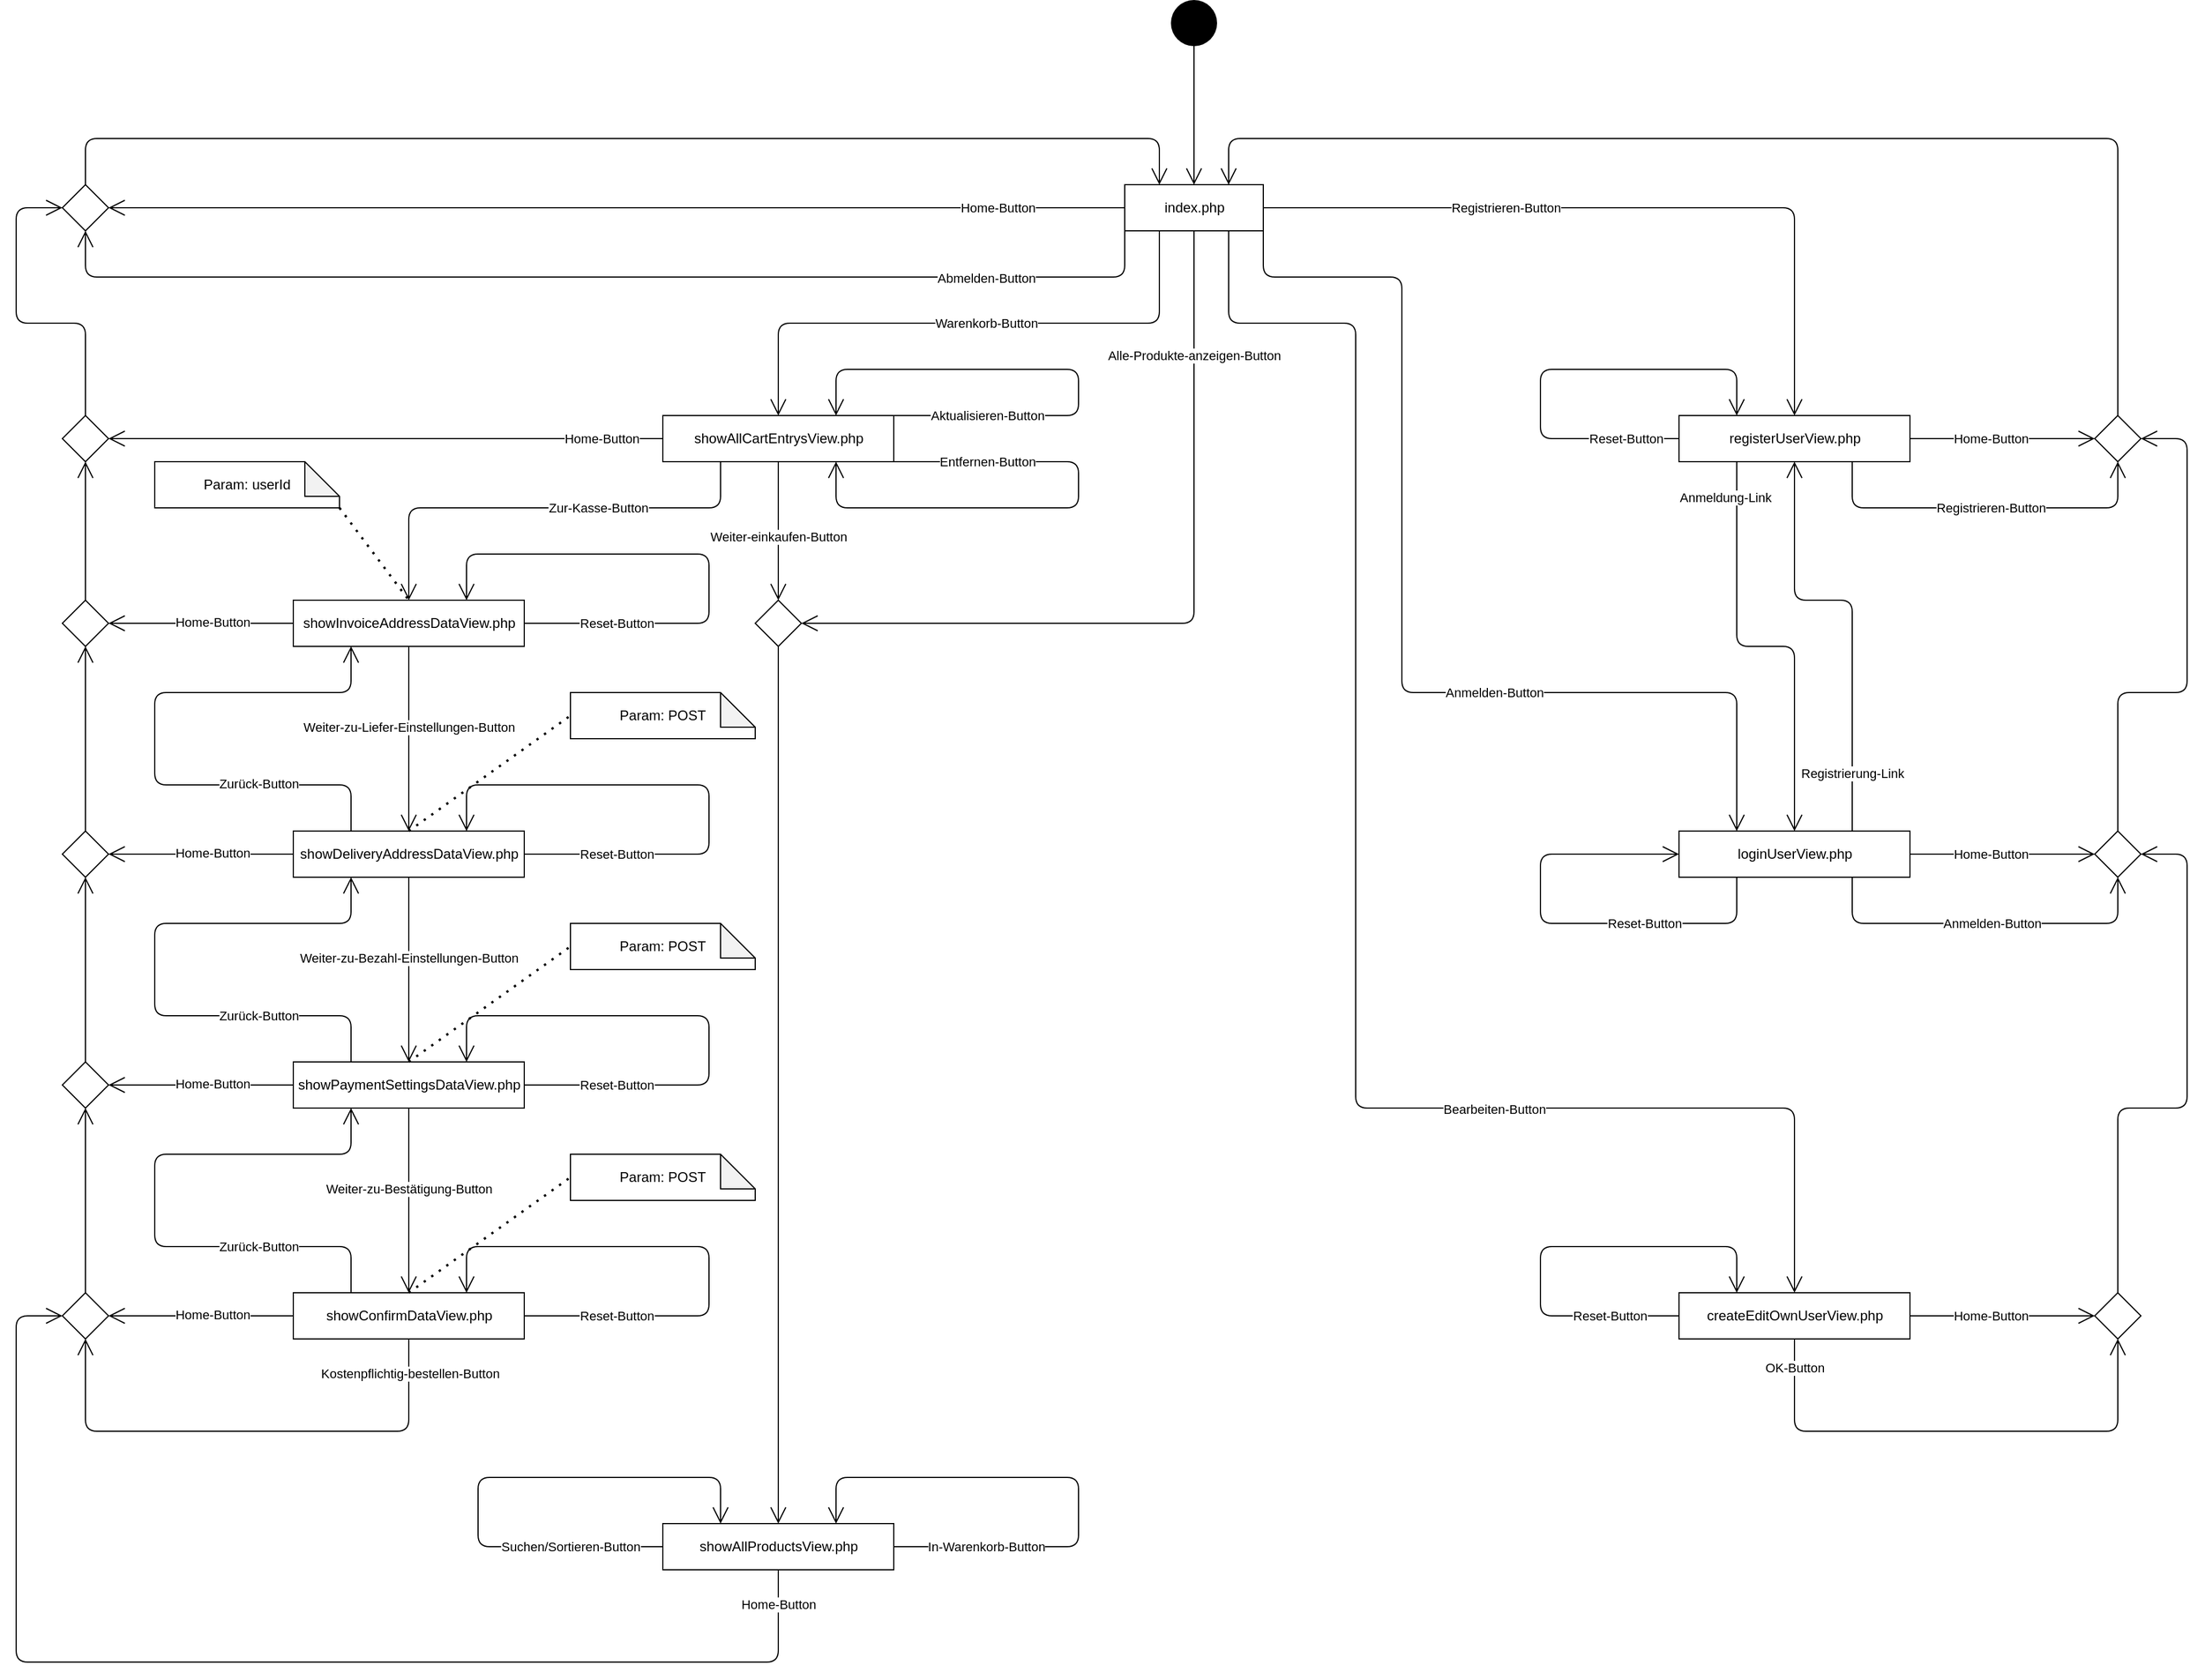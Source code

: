 <mxfile version="13.9.9" type="device"><diagram id="o_j4zl1WkCI1hV5hghm4" name="Seite-1"><mxGraphModel dx="3327" dy="2136" grid="1" gridSize="10" guides="1" tooltips="1" connect="1" arrows="1" fold="1" page="1" pageScale="1" pageWidth="827" pageHeight="1169" math="0" shadow="0"><root><mxCell id="0"/><mxCell id="1" parent="0"/><mxCell id="mMXCZchzOs4OX47dwUdQ-1" value="" style="ellipse;fillColor=#000000;strokeColor=none;" parent="1" vertex="1"><mxGeometry x="80" y="-40" width="40" height="40" as="geometry"/></mxCell><mxCell id="mMXCZchzOs4OX47dwUdQ-8" value="index.php" style="html=1;" parent="1" vertex="1"><mxGeometry x="40" y="120" width="120" height="40" as="geometry"/></mxCell><mxCell id="mMXCZchzOs4OX47dwUdQ-9" value="" style="rhombus;" parent="1" vertex="1"><mxGeometry x="-280" y="480" width="40" height="40" as="geometry"/></mxCell><mxCell id="mMXCZchzOs4OX47dwUdQ-10" value="" style="endArrow=open;endFill=1;endSize=12;html=1;entryX=1;entryY=0.5;entryDx=0;entryDy=0;exitX=0.5;exitY=1;exitDx=0;exitDy=0;" parent="1" source="mMXCZchzOs4OX47dwUdQ-8" target="mMXCZchzOs4OX47dwUdQ-9" edge="1"><mxGeometry width="160" relative="1" as="geometry"><mxPoint x="80.0" y="160" as="sourcePoint"/><mxPoint x="-60" y="500" as="targetPoint"/><Array as="points"><mxPoint x="100" y="500"/></Array></mxGeometry></mxCell><mxCell id="mMXCZchzOs4OX47dwUdQ-11" value="Alle-Produkte-anzeigen-Button" style="edgeLabel;html=1;align=center;verticalAlign=middle;resizable=0;points=[];" parent="mMXCZchzOs4OX47dwUdQ-10" vertex="1" connectable="0"><mxGeometry x="-0.232" relative="1" as="geometry"><mxPoint y="-153" as="offset"/></mxGeometry></mxCell><mxCell id="mMXCZchzOs4OX47dwUdQ-12" value="" style="rhombus;" parent="1" vertex="1"><mxGeometry x="-880" y="120" width="40" height="40" as="geometry"/></mxCell><mxCell id="mMXCZchzOs4OX47dwUdQ-13" value="" style="endArrow=open;endFill=1;endSize=12;html=1;exitX=0;exitY=0.5;exitDx=0;exitDy=0;entryX=1;entryY=0.5;entryDx=0;entryDy=0;" parent="1" source="mMXCZchzOs4OX47dwUdQ-8" target="mMXCZchzOs4OX47dwUdQ-12" edge="1"><mxGeometry width="160" relative="1" as="geometry"><mxPoint x="20.0" y="140" as="sourcePoint"/><mxPoint x="-20" y="120" as="targetPoint"/><Array as="points"><mxPoint x="-100" y="140"/><mxPoint x="-110" y="140"/></Array></mxGeometry></mxCell><mxCell id="mMXCZchzOs4OX47dwUdQ-14" value="Home-Button" style="edgeLabel;html=1;align=center;verticalAlign=middle;resizable=0;points=[];" parent="mMXCZchzOs4OX47dwUdQ-13" vertex="1" connectable="0"><mxGeometry x="-0.232" relative="1" as="geometry"><mxPoint x="227.93" as="offset"/></mxGeometry></mxCell><mxCell id="mMXCZchzOs4OX47dwUdQ-15" value="" style="endArrow=open;endFill=1;endSize=12;html=1;exitX=0.5;exitY=1;exitDx=0;exitDy=0;entryX=0.5;entryY=0;entryDx=0;entryDy=0;" parent="1" source="mMXCZchzOs4OX47dwUdQ-1" target="mMXCZchzOs4OX47dwUdQ-8" edge="1"><mxGeometry width="160" relative="1" as="geometry"><mxPoint x="80" y="190" as="sourcePoint"/><mxPoint x="240" y="190" as="targetPoint"/></mxGeometry></mxCell><mxCell id="mMXCZchzOs4OX47dwUdQ-16" value="" style="endArrow=open;endFill=1;endSize=12;html=1;exitX=0.5;exitY=0;exitDx=0;exitDy=0;entryX=0.25;entryY=0;entryDx=0;entryDy=0;" parent="1" source="mMXCZchzOs4OX47dwUdQ-12" target="mMXCZchzOs4OX47dwUdQ-8" edge="1"><mxGeometry width="160" relative="1" as="geometry"><mxPoint x="60" y="190" as="sourcePoint"/><mxPoint x="50.0" y="120" as="targetPoint"/><Array as="points"><mxPoint x="-860" y="80"/><mxPoint x="70" y="80"/></Array></mxGeometry></mxCell><mxCell id="mMXCZchzOs4OX47dwUdQ-17" value="showAllCartEntrysView.php" style="html=1;" parent="1" vertex="1"><mxGeometry x="-360" y="320" width="200" height="40" as="geometry"/></mxCell><mxCell id="mMXCZchzOs4OX47dwUdQ-19" value="" style="endArrow=open;endFill=1;endSize=12;html=1;entryX=0.5;entryY=0;entryDx=0;entryDy=0;exitX=0.25;exitY=1;exitDx=0;exitDy=0;" parent="1" source="mMXCZchzOs4OX47dwUdQ-8" target="mMXCZchzOs4OX47dwUdQ-17" edge="1"><mxGeometry width="160" relative="1" as="geometry"><mxPoint x="50.0" y="160" as="sourcePoint"/><mxPoint x="-140" y="260" as="targetPoint"/><Array as="points"><mxPoint x="70" y="240"/><mxPoint x="-260" y="240"/></Array></mxGeometry></mxCell><mxCell id="mMXCZchzOs4OX47dwUdQ-20" value="Warenkorb-Button" style="edgeLabel;html=1;align=center;verticalAlign=middle;resizable=0;points=[];" parent="mMXCZchzOs4OX47dwUdQ-19" vertex="1" connectable="0"><mxGeometry x="0.138" y="1" relative="1" as="geometry"><mxPoint x="48.62" y="-1" as="offset"/></mxGeometry></mxCell><mxCell id="mMXCZchzOs4OX47dwUdQ-24" value="" style="endArrow=open;endFill=1;endSize=12;html=1;exitX=0.5;exitY=1;exitDx=0;exitDy=0;entryX=0.5;entryY=0;entryDx=0;entryDy=0;" parent="1" source="mMXCZchzOs4OX47dwUdQ-17" target="mMXCZchzOs4OX47dwUdQ-9" edge="1"><mxGeometry width="160" relative="1" as="geometry"><mxPoint x="-250" y="260" as="sourcePoint"/><mxPoint x="-300" y="430" as="targetPoint"/><Array as="points"/></mxGeometry></mxCell><mxCell id="mMXCZchzOs4OX47dwUdQ-25" value="Weiter-einkaufen-Button" style="edgeLabel;html=1;align=center;verticalAlign=middle;resizable=0;points=[];" parent="mMXCZchzOs4OX47dwUdQ-24" vertex="1" connectable="0"><mxGeometry x="-0.798" relative="1" as="geometry"><mxPoint y="52.35" as="offset"/></mxGeometry></mxCell><mxCell id="mMXCZchzOs4OX47dwUdQ-26" value="showAllProductsView.php" style="html=1;" parent="1" vertex="1"><mxGeometry x="-360" y="1280" width="200" height="40" as="geometry"/></mxCell><mxCell id="mMXCZchzOs4OX47dwUdQ-27" value="" style="endArrow=open;endFill=1;endSize=12;html=1;entryX=0.5;entryY=0;entryDx=0;entryDy=0;exitX=0.5;exitY=1;exitDx=0;exitDy=0;" parent="1" source="mMXCZchzOs4OX47dwUdQ-9" target="mMXCZchzOs4OX47dwUdQ-26" edge="1"><mxGeometry width="160" relative="1" as="geometry"><mxPoint x="-190" y="490" as="sourcePoint"/><mxPoint x="-30" y="490" as="targetPoint"/></mxGeometry></mxCell><mxCell id="mMXCZchzOs4OX47dwUdQ-33" value="" style="endArrow=open;endFill=1;endSize=12;html=1;exitX=1;exitY=0.5;exitDx=0;exitDy=0;entryX=0.5;entryY=0;entryDx=0;entryDy=0;" parent="1" source="mMXCZchzOs4OX47dwUdQ-8" target="mMXCZchzOs4OX47dwUdQ-35" edge="1"><mxGeometry width="160" relative="1" as="geometry"><mxPoint x="180" y="410" as="sourcePoint"/><mxPoint x="400" y="260" as="targetPoint"/><Array as="points"><mxPoint x="320" y="140"/><mxPoint x="620" y="140"/></Array></mxGeometry></mxCell><mxCell id="mMXCZchzOs4OX47dwUdQ-34" value="Registrieren-Button" style="edgeLabel;html=1;align=center;verticalAlign=middle;resizable=0;points=[];" parent="mMXCZchzOs4OX47dwUdQ-33" vertex="1" connectable="0"><mxGeometry x="0.521" relative="1" as="geometry"><mxPoint x="-250" y="-27.06" as="offset"/></mxGeometry></mxCell><mxCell id="mMXCZchzOs4OX47dwUdQ-35" value="registerUserView.php" style="html=1;" parent="1" vertex="1"><mxGeometry x="520" y="320" width="200" height="40" as="geometry"/></mxCell><mxCell id="kd_sZwzQWS0-UWetanZR-4" value="" style="endArrow=open;endFill=1;endSize=12;html=1;exitX=0.5;exitY=0;exitDx=0;exitDy=0;entryX=0.75;entryY=0;entryDx=0;entryDy=0;" parent="1" source="Q1_f4rzhdYuBSG0BC5EV-14" target="mMXCZchzOs4OX47dwUdQ-8" edge="1"><mxGeometry width="160" relative="1" as="geometry"><mxPoint x="540" y="120.0" as="sourcePoint"/><mxPoint x="190" y="200" as="targetPoint"/><Array as="points"><mxPoint x="900" y="80"/><mxPoint x="130" y="80"/></Array></mxGeometry></mxCell><mxCell id="kd_sZwzQWS0-UWetanZR-7" value="loginUserView.php" style="html=1;" parent="1" vertex="1"><mxGeometry x="520" y="680" width="200" height="40" as="geometry"/></mxCell><mxCell id="kd_sZwzQWS0-UWetanZR-9" value="" style="endArrow=open;endFill=1;endSize=12;html=1;exitX=1;exitY=1;exitDx=0;exitDy=0;entryX=0.25;entryY=0;entryDx=0;entryDy=0;" parent="1" source="mMXCZchzOs4OX47dwUdQ-8" target="kd_sZwzQWS0-UWetanZR-7" edge="1"><mxGeometry width="160" relative="1" as="geometry"><mxPoint x="240" y="390" as="sourcePoint"/><mxPoint x="600" y="580" as="targetPoint"/><Array as="points"><mxPoint x="160" y="200"/><mxPoint x="280" y="200"/><mxPoint x="280" y="220"/><mxPoint x="280" y="560"/><mxPoint x="570" y="560"/></Array></mxGeometry></mxCell><mxCell id="kd_sZwzQWS0-UWetanZR-10" value="Anmelden-Button" style="edgeLabel;html=1;align=center;verticalAlign=middle;resizable=0;points=[];" parent="kd_sZwzQWS0-UWetanZR-9" vertex="1" connectable="0"><mxGeometry x="0.769" y="-1" relative="1" as="geometry"><mxPoint x="-209" y="-12.86" as="offset"/></mxGeometry></mxCell><mxCell id="kd_sZwzQWS0-UWetanZR-14" value="" style="rhombus;" parent="1" vertex="1"><mxGeometry x="880" y="680" width="40" height="40" as="geometry"/></mxCell><mxCell id="kd_sZwzQWS0-UWetanZR-15" value="" style="endArrow=open;endFill=1;endSize=12;html=1;exitX=1;exitY=0.5;exitDx=0;exitDy=0;entryX=0;entryY=0.5;entryDx=0;entryDy=0;" parent="1" source="kd_sZwzQWS0-UWetanZR-7" target="kd_sZwzQWS0-UWetanZR-14" edge="1"><mxGeometry width="160" relative="1" as="geometry"><mxPoint x="660" y="490" as="sourcePoint"/><mxPoint x="870" y="650" as="targetPoint"/></mxGeometry></mxCell><mxCell id="kd_sZwzQWS0-UWetanZR-16" value="Home-Button" style="edgeLabel;html=1;align=center;verticalAlign=middle;resizable=0;points=[];" parent="kd_sZwzQWS0-UWetanZR-15" vertex="1" connectable="0"><mxGeometry x="-0.338" relative="1" as="geometry"><mxPoint x="16.9" as="offset"/></mxGeometry></mxCell><mxCell id="kd_sZwzQWS0-UWetanZR-19" value="" style="endArrow=open;endFill=1;endSize=12;html=1;exitX=0.75;exitY=1;exitDx=0;exitDy=0;entryX=0.5;entryY=1;entryDx=0;entryDy=0;" parent="1" source="kd_sZwzQWS0-UWetanZR-7" target="kd_sZwzQWS0-UWetanZR-14" edge="1"><mxGeometry width="160" relative="1" as="geometry"><mxPoint x="660" y="690" as="sourcePoint"/><mxPoint x="820" y="690" as="targetPoint"/><Array as="points"><mxPoint x="670" y="760"/><mxPoint x="900" y="760"/></Array></mxGeometry></mxCell><mxCell id="kd_sZwzQWS0-UWetanZR-20" value="Anmelden-Button" style="edgeLabel;html=1;align=center;verticalAlign=middle;resizable=0;points=[];" parent="kd_sZwzQWS0-UWetanZR-19" vertex="1" connectable="0"><mxGeometry x="-0.394" y="1" relative="1" as="geometry"><mxPoint x="66.29" y="1" as="offset"/></mxGeometry></mxCell><mxCell id="Q1_f4rzhdYuBSG0BC5EV-1" value="createEditOwnUserView.php" style="html=1;" parent="1" vertex="1"><mxGeometry x="520" y="1080" width="200" height="40" as="geometry"/></mxCell><mxCell id="Q1_f4rzhdYuBSG0BC5EV-2" value="" style="endArrow=open;endFill=1;endSize=12;html=1;exitX=0.75;exitY=1;exitDx=0;exitDy=0;entryX=0.5;entryY=0;entryDx=0;entryDy=0;" parent="1" source="mMXCZchzOs4OX47dwUdQ-8" target="Q1_f4rzhdYuBSG0BC5EV-1" edge="1"><mxGeometry width="160" relative="1" as="geometry"><mxPoint x="200" y="490" as="sourcePoint"/><mxPoint x="360" y="490" as="targetPoint"/><Array as="points"><mxPoint x="130" y="240"/><mxPoint x="240" y="240"/><mxPoint x="240" y="560"/><mxPoint x="240" y="920"/><mxPoint x="620" y="920"/></Array></mxGeometry></mxCell><mxCell id="Q1_f4rzhdYuBSG0BC5EV-3" value="Bearbeiten-Button" style="edgeLabel;html=1;align=center;verticalAlign=middle;resizable=0;points=[];" parent="Q1_f4rzhdYuBSG0BC5EV-2" vertex="1" connectable="0"><mxGeometry x="0.778" y="-2" relative="1" as="geometry"><mxPoint x="-258" y="-2.94" as="offset"/></mxGeometry></mxCell><mxCell id="Q1_f4rzhdYuBSG0BC5EV-4" value="" style="endArrow=open;endFill=1;endSize=12;html=1;entryX=0.25;entryY=0;entryDx=0;entryDy=0;exitX=0;exitY=0.5;exitDx=0;exitDy=0;" parent="1" source="Q1_f4rzhdYuBSG0BC5EV-1" target="Q1_f4rzhdYuBSG0BC5EV-1" edge="1"><mxGeometry width="160" relative="1" as="geometry"><mxPoint x="510" y="1130" as="sourcePoint"/><mxPoint x="540" y="1070" as="targetPoint"/><Array as="points"><mxPoint x="400" y="1100"/><mxPoint x="400" y="1040"/><mxPoint x="570" y="1040"/></Array></mxGeometry></mxCell><mxCell id="Q1_f4rzhdYuBSG0BC5EV-5" value="Reset-Button" style="edgeLabel;html=1;align=center;verticalAlign=middle;resizable=0;points=[];" parent="Q1_f4rzhdYuBSG0BC5EV-4" vertex="1" connectable="0"><mxGeometry x="-0.764" y="1" relative="1" as="geometry"><mxPoint x="-13.89" y="-1" as="offset"/></mxGeometry></mxCell><mxCell id="Q1_f4rzhdYuBSG0BC5EV-6" value="" style="rhombus;" parent="1" vertex="1"><mxGeometry x="880" y="1080" width="40" height="40" as="geometry"/></mxCell><mxCell id="Q1_f4rzhdYuBSG0BC5EV-12" value="" style="endArrow=open;endFill=1;endSize=12;html=1;entryX=0.25;entryY=0;entryDx=0;entryDy=0;exitX=0;exitY=0.5;exitDx=0;exitDy=0;" parent="1" source="mMXCZchzOs4OX47dwUdQ-35" target="mMXCZchzOs4OX47dwUdQ-35" edge="1"><mxGeometry width="160" relative="1" as="geometry"><mxPoint x="490" y="370" as="sourcePoint"/><mxPoint x="530" y="300" as="targetPoint"/><Array as="points"><mxPoint x="400" y="340"/><mxPoint x="400" y="280"/><mxPoint x="570" y="280"/></Array></mxGeometry></mxCell><mxCell id="Q1_f4rzhdYuBSG0BC5EV-13" value="Reset-Button" style="edgeLabel;html=1;align=center;verticalAlign=middle;resizable=0;points=[];" parent="Q1_f4rzhdYuBSG0BC5EV-12" vertex="1" connectable="0"><mxGeometry x="-0.764" y="1" relative="1" as="geometry"><mxPoint y="-1" as="offset"/></mxGeometry></mxCell><mxCell id="Q1_f4rzhdYuBSG0BC5EV-14" value="" style="rhombus;" parent="1" vertex="1"><mxGeometry x="880" y="320" width="40" height="40" as="geometry"/></mxCell><mxCell id="Q1_f4rzhdYuBSG0BC5EV-15" value="" style="endArrow=open;endFill=1;endSize=12;html=1;entryX=0;entryY=0.5;entryDx=0;entryDy=0;exitX=1;exitY=0.5;exitDx=0;exitDy=0;" parent="1" source="mMXCZchzOs4OX47dwUdQ-35" target="Q1_f4rzhdYuBSG0BC5EV-14" edge="1"><mxGeometry width="160" relative="1" as="geometry"><mxPoint x="660" y="400" as="sourcePoint"/><mxPoint x="820" y="400" as="targetPoint"/></mxGeometry></mxCell><mxCell id="Q1_f4rzhdYuBSG0BC5EV-16" value="Home-Button" style="edgeLabel;html=1;align=center;verticalAlign=middle;resizable=0;points=[];" parent="Q1_f4rzhdYuBSG0BC5EV-15" vertex="1" connectable="0"><mxGeometry x="-0.687" relative="1" as="geometry"><mxPoint x="45" as="offset"/></mxGeometry></mxCell><mxCell id="Q1_f4rzhdYuBSG0BC5EV-17" value="" style="endArrow=open;endFill=1;endSize=12;html=1;entryX=0.5;entryY=1;entryDx=0;entryDy=0;exitX=0.75;exitY=1;exitDx=0;exitDy=0;" parent="1" source="mMXCZchzOs4OX47dwUdQ-35" target="Q1_f4rzhdYuBSG0BC5EV-14" edge="1"><mxGeometry width="160" relative="1" as="geometry"><mxPoint x="660" y="400" as="sourcePoint"/><mxPoint x="820" y="400" as="targetPoint"/><Array as="points"><mxPoint x="670" y="400"/><mxPoint x="900" y="400"/></Array></mxGeometry></mxCell><mxCell id="Q1_f4rzhdYuBSG0BC5EV-18" value="Registrieren-Button" style="edgeLabel;html=1;align=center;verticalAlign=middle;resizable=0;points=[];" parent="Q1_f4rzhdYuBSG0BC5EV-17" vertex="1" connectable="0"><mxGeometry x="-0.892" y="1" relative="1" as="geometry"><mxPoint x="119" y="23.43" as="offset"/></mxGeometry></mxCell><mxCell id="Q1_f4rzhdYuBSG0BC5EV-19" value="" style="endArrow=open;endFill=1;endSize=12;html=1;entryX=0.5;entryY=1;entryDx=0;entryDy=0;exitX=0.5;exitY=1;exitDx=0;exitDy=0;" parent="1" source="Q1_f4rzhdYuBSG0BC5EV-1" target="Q1_f4rzhdYuBSG0BC5EV-6" edge="1"><mxGeometry width="160" relative="1" as="geometry"><mxPoint x="660" y="1020" as="sourcePoint"/><mxPoint x="820" y="1020" as="targetPoint"/><Array as="points"><mxPoint x="620" y="1200"/><mxPoint x="900" y="1200"/></Array></mxGeometry></mxCell><mxCell id="Q1_f4rzhdYuBSG0BC5EV-20" value="OK-Button" style="edgeLabel;html=1;align=center;verticalAlign=middle;resizable=0;points=[];" parent="Q1_f4rzhdYuBSG0BC5EV-19" vertex="1" connectable="0"><mxGeometry x="-0.901" y="1" relative="1" as="geometry"><mxPoint x="-1" y="2.5" as="offset"/></mxGeometry></mxCell><mxCell id="Q1_f4rzhdYuBSG0BC5EV-21" value="" style="endArrow=open;endFill=1;endSize=12;html=1;exitX=1;exitY=0.5;exitDx=0;exitDy=0;entryX=0;entryY=0.5;entryDx=0;entryDy=0;" parent="1" source="Q1_f4rzhdYuBSG0BC5EV-1" target="Q1_f4rzhdYuBSG0BC5EV-6" edge="1"><mxGeometry width="160" relative="1" as="geometry"><mxPoint x="690" y="1060" as="sourcePoint"/><mxPoint x="970" y="1060" as="targetPoint"/></mxGeometry></mxCell><mxCell id="Q1_f4rzhdYuBSG0BC5EV-22" value="Home-Button" style="edgeLabel;html=1;align=center;verticalAlign=middle;resizable=0;points=[];" parent="Q1_f4rzhdYuBSG0BC5EV-21" vertex="1" connectable="0"><mxGeometry x="-0.338" relative="1" as="geometry"><mxPoint x="16.9" as="offset"/></mxGeometry></mxCell><mxCell id="Q1_f4rzhdYuBSG0BC5EV-25" value="" style="endArrow=open;endFill=1;endSize=12;html=1;entryX=1;entryY=0.5;entryDx=0;entryDy=0;exitX=0.5;exitY=0;exitDx=0;exitDy=0;" parent="1" source="Q1_f4rzhdYuBSG0BC5EV-6" target="kd_sZwzQWS0-UWetanZR-14" edge="1"><mxGeometry width="160" relative="1" as="geometry"><mxPoint x="540" y="820" as="sourcePoint"/><mxPoint x="700" y="820" as="targetPoint"/><Array as="points"><mxPoint x="900" y="920"/><mxPoint x="960" y="920"/><mxPoint x="960" y="700"/></Array></mxGeometry></mxCell><mxCell id="Q1_f4rzhdYuBSG0BC5EV-26" value="" style="endArrow=open;endFill=1;endSize=12;html=1;entryX=1;entryY=0.5;entryDx=0;entryDy=0;exitX=0.5;exitY=0;exitDx=0;exitDy=0;" parent="1" source="kd_sZwzQWS0-UWetanZR-14" target="Q1_f4rzhdYuBSG0BC5EV-14" edge="1"><mxGeometry width="160" relative="1" as="geometry"><mxPoint x="540" y="570" as="sourcePoint"/><mxPoint x="700" y="570" as="targetPoint"/><Array as="points"><mxPoint x="900" y="560"/><mxPoint x="960" y="560"/><mxPoint x="960" y="340"/></Array></mxGeometry></mxCell><mxCell id="Q1_f4rzhdYuBSG0BC5EV-27" value="" style="endArrow=open;endFill=1;endSize=12;html=1;entryX=0.75;entryY=0;entryDx=0;entryDy=0;exitX=1;exitY=0.5;exitDx=0;exitDy=0;" parent="1" source="mMXCZchzOs4OX47dwUdQ-26" target="mMXCZchzOs4OX47dwUdQ-26" edge="1"><mxGeometry width="160" relative="1" as="geometry"><mxPoint x="70" y="1240" as="sourcePoint"/><mxPoint x="270" y="1130" as="targetPoint"/><Array as="points"><mxPoint y="1300"/><mxPoint y="1240"/><mxPoint x="-210" y="1240"/></Array></mxGeometry></mxCell><mxCell id="Q1_f4rzhdYuBSG0BC5EV-28" value="In-Warenkorb-Button" style="edgeLabel;html=1;align=center;verticalAlign=middle;resizable=0;points=[];" parent="Q1_f4rzhdYuBSG0BC5EV-27" vertex="1" connectable="0"><mxGeometry x="-0.766" y="-3" relative="1" as="geometry"><mxPoint x="24.71" y="-3" as="offset"/></mxGeometry></mxCell><mxCell id="Q1_f4rzhdYuBSG0BC5EV-29" value="" style="rhombus;" parent="1" vertex="1"><mxGeometry x="-880" y="320" width="40" height="40" as="geometry"/></mxCell><mxCell id="Q1_f4rzhdYuBSG0BC5EV-32" value="" style="endArrow=open;endFill=1;endSize=12;html=1;exitX=0;exitY=0.5;exitDx=0;exitDy=0;entryX=1;entryY=0.5;entryDx=0;entryDy=0;" parent="1" source="mMXCZchzOs4OX47dwUdQ-17" target="Q1_f4rzhdYuBSG0BC5EV-29" edge="1"><mxGeometry width="160" relative="1" as="geometry"><mxPoint x="-680.0" y="340" as="sourcePoint"/><mxPoint x="-130" y="580" as="targetPoint"/></mxGeometry></mxCell><mxCell id="Q1_f4rzhdYuBSG0BC5EV-34" value="Home-Button" style="edgeLabel;html=1;align=center;verticalAlign=middle;resizable=0;points=[];" parent="Q1_f4rzhdYuBSG0BC5EV-32" vertex="1" connectable="0"><mxGeometry x="-0.145" y="-1" relative="1" as="geometry"><mxPoint x="152.07" y="1" as="offset"/></mxGeometry></mxCell><mxCell id="Q1_f4rzhdYuBSG0BC5EV-35" value="" style="endArrow=open;endFill=1;endSize=12;html=1;exitX=0.5;exitY=0;exitDx=0;exitDy=0;entryX=0;entryY=0.5;entryDx=0;entryDy=0;" parent="1" source="Q1_f4rzhdYuBSG0BC5EV-29" target="mMXCZchzOs4OX47dwUdQ-12" edge="1"><mxGeometry width="160" relative="1" as="geometry"><mxPoint x="-550" y="210" as="sourcePoint"/><mxPoint x="-970" y="160" as="targetPoint"/><Array as="points"><mxPoint x="-860" y="240"/><mxPoint x="-920" y="240"/><mxPoint x="-920" y="140"/></Array></mxGeometry></mxCell><mxCell id="Q1_f4rzhdYuBSG0BC5EV-36" value="" style="endArrow=open;endFill=1;endSize=12;html=1;exitX=0;exitY=1;exitDx=0;exitDy=0;entryX=0.5;entryY=1;entryDx=0;entryDy=0;" parent="1" source="mMXCZchzOs4OX47dwUdQ-8" target="mMXCZchzOs4OX47dwUdQ-12" edge="1"><mxGeometry width="160" relative="1" as="geometry"><mxPoint x="20.0" y="160" as="sourcePoint"/><mxPoint x="-120" y="260" as="targetPoint"/><Array as="points"><mxPoint x="40" y="200"/><mxPoint x="-860" y="200"/></Array></mxGeometry></mxCell><mxCell id="Q1_f4rzhdYuBSG0BC5EV-37" value="Abmelden-Button" style="edgeLabel;html=1;align=center;verticalAlign=middle;resizable=0;points=[];" parent="Q1_f4rzhdYuBSG0BC5EV-36" vertex="1" connectable="0"><mxGeometry x="-0.6" y="1" relative="1" as="geometry"><mxPoint x="35.86" as="offset"/></mxGeometry></mxCell><mxCell id="K6DuQkYcqJO_YIomjIjJ-1" value="showInvoiceAddressDataView.php" style="html=1;" parent="1" vertex="1"><mxGeometry x="-680" y="480" width="200" height="40" as="geometry"/></mxCell><mxCell id="B0mmpHNyocMOVgDHW4MM-2" value="" style="endArrow=open;endFill=1;endSize=12;html=1;entryX=0;entryY=0.5;entryDx=0;entryDy=0;exitX=0.5;exitY=1;exitDx=0;exitDy=0;" parent="1" source="mMXCZchzOs4OX47dwUdQ-26" target="B0mmpHNyocMOVgDHW4MM-22" edge="1"><mxGeometry width="160" relative="1" as="geometry"><mxPoint x="-680.0" y="1100.0" as="sourcePoint"/><mxPoint x="-840" y="1100" as="targetPoint"/><Array as="points"><mxPoint x="-260" y="1400"/><mxPoint x="-920" y="1400"/><mxPoint x="-920" y="1100"/></Array></mxGeometry></mxCell><mxCell id="B0mmpHNyocMOVgDHW4MM-3" value="Home-Button" style="edgeLabel;html=1;align=center;verticalAlign=middle;resizable=0;points=[];" parent="B0mmpHNyocMOVgDHW4MM-2" vertex="1" connectable="0"><mxGeometry x="-0.145" y="-1" relative="1" as="geometry"><mxPoint x="381.67" y="-49" as="offset"/></mxGeometry></mxCell><mxCell id="B0mmpHNyocMOVgDHW4MM-4" value="" style="rhombus;" parent="1" vertex="1"><mxGeometry x="-880" y="480" width="40" height="40" as="geometry"/></mxCell><mxCell id="B0mmpHNyocMOVgDHW4MM-5" value="" style="endArrow=open;endFill=1;endSize=12;html=1;entryX=1;entryY=0.5;entryDx=0;entryDy=0;exitX=0;exitY=0.5;exitDx=0;exitDy=0;" parent="1" source="K6DuQkYcqJO_YIomjIjJ-1" target="B0mmpHNyocMOVgDHW4MM-4" edge="1"><mxGeometry width="160" relative="1" as="geometry"><mxPoint x="-710" y="450" as="sourcePoint"/><mxPoint x="-130" y="740" as="targetPoint"/></mxGeometry></mxCell><mxCell id="B0mmpHNyocMOVgDHW4MM-6" value="Home-Button" style="edgeLabel;html=1;align=center;verticalAlign=middle;resizable=0;points=[];" parent="B0mmpHNyocMOVgDHW4MM-5" vertex="1" connectable="0"><mxGeometry x="-0.145" y="-1" relative="1" as="geometry"><mxPoint x="-2" as="offset"/></mxGeometry></mxCell><mxCell id="B0mmpHNyocMOVgDHW4MM-9" value="" style="endArrow=open;endFill=1;endSize=12;html=1;exitX=0.5;exitY=1;exitDx=0;exitDy=0;entryX=0.5;entryY=0;entryDx=0;entryDy=0;" parent="1" source="K6DuQkYcqJO_YIomjIjJ-1" target="B0mmpHNyocMOVgDHW4MM-11" edge="1"><mxGeometry width="160" relative="1" as="geometry"><mxPoint x="-640" y="570" as="sourcePoint"/><mxPoint x="-580" y="640" as="targetPoint"/></mxGeometry></mxCell><mxCell id="B0mmpHNyocMOVgDHW4MM-10" value="Weiter-zu-Liefer-Einstellungen-Button" style="edgeLabel;html=1;align=center;verticalAlign=middle;resizable=0;points=[];" parent="B0mmpHNyocMOVgDHW4MM-9" vertex="1" connectable="0"><mxGeometry x="-0.325" y="1" relative="1" as="geometry"><mxPoint x="-1" y="16" as="offset"/></mxGeometry></mxCell><mxCell id="B0mmpHNyocMOVgDHW4MM-11" value="showDeliveryAddressDataView.php" style="html=1;" parent="1" vertex="1"><mxGeometry x="-680" y="680" width="200" height="40" as="geometry"/></mxCell><mxCell id="B0mmpHNyocMOVgDHW4MM-12" value="" style="endArrow=open;endFill=1;endSize=12;html=1;exitX=0.5;exitY=1;exitDx=0;exitDy=0;entryX=0.5;entryY=0;entryDx=0;entryDy=0;" parent="1" source="B0mmpHNyocMOVgDHW4MM-11" target="VFDPtQFttdtUcs209IrS-1" edge="1"><mxGeometry width="160" relative="1" as="geometry"><mxPoint x="-580.5" y="769" as="sourcePoint"/><mxPoint x="-380" y="860" as="targetPoint"/></mxGeometry></mxCell><mxCell id="B0mmpHNyocMOVgDHW4MM-13" value="Weiter-zu-Bezahl-Einstellungen-Button" style="edgeLabel;html=1;align=center;verticalAlign=middle;resizable=0;points=[];" parent="B0mmpHNyocMOVgDHW4MM-12" vertex="1" connectable="0"><mxGeometry x="-0.325" y="1" relative="1" as="geometry"><mxPoint x="-1" y="16" as="offset"/></mxGeometry></mxCell><mxCell id="B0mmpHNyocMOVgDHW4MM-14" value="showConfirmDataView.php" style="html=1;" parent="1" vertex="1"><mxGeometry x="-680" y="1080" width="200" height="40" as="geometry"/></mxCell><mxCell id="B0mmpHNyocMOVgDHW4MM-16" value="" style="endArrow=open;endFill=1;endSize=12;html=1;exitX=0.5;exitY=1;exitDx=0;exitDy=0;entryX=0.5;entryY=1;entryDx=0;entryDy=0;" parent="1" source="B0mmpHNyocMOVgDHW4MM-14" target="B0mmpHNyocMOVgDHW4MM-22" edge="1"><mxGeometry width="160" relative="1" as="geometry"><mxPoint x="-580.5" y="1220" as="sourcePoint"/><mxPoint x="-580.5" y="1380" as="targetPoint"/><Array as="points"><mxPoint x="-580" y="1200"/><mxPoint x="-860" y="1200"/></Array></mxGeometry></mxCell><mxCell id="B0mmpHNyocMOVgDHW4MM-17" value="Kostenpflichtig-bestellen-Button" style="edgeLabel;html=1;align=center;verticalAlign=middle;resizable=0;points=[];" parent="B0mmpHNyocMOVgDHW4MM-16" vertex="1" connectable="0"><mxGeometry x="-0.325" y="1" relative="1" as="geometry"><mxPoint x="69" y="-51" as="offset"/></mxGeometry></mxCell><mxCell id="B0mmpHNyocMOVgDHW4MM-19" value="" style="rhombus;" parent="1" vertex="1"><mxGeometry x="-880" y="680" width="40" height="40" as="geometry"/></mxCell><mxCell id="B0mmpHNyocMOVgDHW4MM-20" value="" style="endArrow=open;endFill=1;endSize=12;html=1;entryX=1;entryY=0.5;entryDx=0;entryDy=0;exitX=0;exitY=0.5;exitDx=0;exitDy=0;" parent="1" source="B0mmpHNyocMOVgDHW4MM-11" target="B0mmpHNyocMOVgDHW4MM-19" edge="1"><mxGeometry width="160" relative="1" as="geometry"><mxPoint x="-710" y="650" as="sourcePoint"/><mxPoint x="-130" y="940" as="targetPoint"/></mxGeometry></mxCell><mxCell id="B0mmpHNyocMOVgDHW4MM-21" value="Home-Button" style="edgeLabel;html=1;align=center;verticalAlign=middle;resizable=0;points=[];" parent="B0mmpHNyocMOVgDHW4MM-20" vertex="1" connectable="0"><mxGeometry x="-0.145" y="-1" relative="1" as="geometry"><mxPoint x="-2" as="offset"/></mxGeometry></mxCell><mxCell id="B0mmpHNyocMOVgDHW4MM-22" value="" style="rhombus;" parent="1" vertex="1"><mxGeometry x="-880" y="1080" width="40" height="40" as="geometry"/></mxCell><mxCell id="B0mmpHNyocMOVgDHW4MM-23" value="" style="endArrow=open;endFill=1;endSize=12;html=1;entryX=1;entryY=0.5;entryDx=0;entryDy=0;exitX=0;exitY=0.5;exitDx=0;exitDy=0;" parent="1" source="B0mmpHNyocMOVgDHW4MM-14" target="B0mmpHNyocMOVgDHW4MM-22" edge="1"><mxGeometry width="160" relative="1" as="geometry"><mxPoint x="-720" y="1040" as="sourcePoint"/><mxPoint x="-130" y="1340" as="targetPoint"/></mxGeometry></mxCell><mxCell id="B0mmpHNyocMOVgDHW4MM-24" value="Home-Button" style="edgeLabel;html=1;align=center;verticalAlign=middle;resizable=0;points=[];" parent="B0mmpHNyocMOVgDHW4MM-23" vertex="1" connectable="0"><mxGeometry x="-0.145" y="-1" relative="1" as="geometry"><mxPoint x="-2" as="offset"/></mxGeometry></mxCell><mxCell id="B0mmpHNyocMOVgDHW4MM-25" value="" style="endArrow=open;endFill=1;endSize=12;html=1;exitX=0.5;exitY=0;exitDx=0;exitDy=0;entryX=0.5;entryY=1;entryDx=0;entryDy=0;" parent="1" source="B0mmpHNyocMOVgDHW4MM-19" target="B0mmpHNyocMOVgDHW4MM-4" edge="1"><mxGeometry width="160" relative="1" as="geometry"><mxPoint x="-770" y="720" as="sourcePoint"/><mxPoint x="-610" y="720" as="targetPoint"/></mxGeometry></mxCell><mxCell id="B0mmpHNyocMOVgDHW4MM-29" value="" style="endArrow=open;endFill=1;endSize=12;html=1;entryX=0.75;entryY=0;entryDx=0;entryDy=0;exitX=1;exitY=0.5;exitDx=0;exitDy=0;" parent="1" source="K6DuQkYcqJO_YIomjIjJ-1" target="K6DuQkYcqJO_YIomjIjJ-1" edge="1"><mxGeometry width="160" relative="1" as="geometry"><mxPoint x="-470" y="520" as="sourcePoint"/><mxPoint x="-550" y="470" as="targetPoint"/><Array as="points"><mxPoint x="-320" y="500"/><mxPoint x="-320" y="440"/><mxPoint x="-530" y="440"/></Array></mxGeometry></mxCell><mxCell id="B0mmpHNyocMOVgDHW4MM-30" value="Reset-Button" style="edgeLabel;html=1;align=center;verticalAlign=middle;resizable=0;points=[];" parent="B0mmpHNyocMOVgDHW4MM-29" vertex="1" connectable="0"><mxGeometry x="-0.766" y="-3" relative="1" as="geometry"><mxPoint x="24.71" y="-3" as="offset"/></mxGeometry></mxCell><mxCell id="B0mmpHNyocMOVgDHW4MM-31" value="" style="endArrow=open;endFill=1;endSize=12;html=1;exitX=0.25;exitY=1;exitDx=0;exitDy=0;entryX=0.5;entryY=0;entryDx=0;entryDy=0;" parent="1" source="mMXCZchzOs4OX47dwUdQ-17" target="K6DuQkYcqJO_YIomjIjJ-1" edge="1"><mxGeometry width="160" relative="1" as="geometry"><mxPoint x="-630.0" y="360" as="sourcePoint"/><mxPoint x="-1000" y="440" as="targetPoint"/><Array as="points"><mxPoint x="-310" y="400"/><mxPoint x="-580" y="400"/></Array></mxGeometry></mxCell><mxCell id="B0mmpHNyocMOVgDHW4MM-32" value="Zur-Kasse-Button" style="edgeLabel;html=1;align=center;verticalAlign=middle;resizable=0;points=[];" parent="B0mmpHNyocMOVgDHW4MM-31" vertex="1" connectable="0"><mxGeometry x="-0.325" y="1" relative="1" as="geometry"><mxPoint x="-15.17" y="-1" as="offset"/></mxGeometry></mxCell><mxCell id="B0mmpHNyocMOVgDHW4MM-33" value="" style="endArrow=open;endFill=1;endSize=12;html=1;exitX=0.5;exitY=0;exitDx=0;exitDy=0;entryX=0.5;entryY=1;entryDx=0;entryDy=0;" parent="1" source="B0mmpHNyocMOVgDHW4MM-4" target="Q1_f4rzhdYuBSG0BC5EV-29" edge="1"><mxGeometry width="160" relative="1" as="geometry"><mxPoint x="-780" y="550" as="sourcePoint"/><mxPoint x="-620" y="550" as="targetPoint"/></mxGeometry></mxCell><mxCell id="B0mmpHNyocMOVgDHW4MM-35" value="" style="endArrow=open;endFill=1;endSize=12;html=1;exitX=0.25;exitY=1;exitDx=0;exitDy=0;entryX=0.5;entryY=0;entryDx=0;entryDy=0;" parent="1" source="mMXCZchzOs4OX47dwUdQ-35" target="kd_sZwzQWS0-UWetanZR-7" edge="1"><mxGeometry width="160" relative="1" as="geometry"><mxPoint x="520" y="460" as="sourcePoint"/><mxPoint x="620" y="560" as="targetPoint"/><Array as="points"><mxPoint x="570" y="520"/><mxPoint x="620" y="520"/></Array></mxGeometry></mxCell><mxCell id="B0mmpHNyocMOVgDHW4MM-36" value="Anmeldung-Link" style="edgeLabel;html=1;align=center;verticalAlign=middle;resizable=0;points=[];" parent="B0mmpHNyocMOVgDHW4MM-35" vertex="1" connectable="0"><mxGeometry x="-0.741" relative="1" as="geometry"><mxPoint x="-10" y="-17.59" as="offset"/></mxGeometry></mxCell><mxCell id="B0mmpHNyocMOVgDHW4MM-37" value="" style="endArrow=open;endFill=1;endSize=12;html=1;exitX=0.25;exitY=1;exitDx=0;exitDy=0;entryX=0;entryY=0.5;entryDx=0;entryDy=0;" parent="1" source="kd_sZwzQWS0-UWetanZR-7" target="kd_sZwzQWS0-UWetanZR-7" edge="1"><mxGeometry width="160" relative="1" as="geometry"><mxPoint x="520" y="600" as="sourcePoint"/><mxPoint x="680" y="600" as="targetPoint"/><Array as="points"><mxPoint x="570" y="760"/><mxPoint x="400" y="760"/><mxPoint x="400" y="700"/></Array></mxGeometry></mxCell><mxCell id="B0mmpHNyocMOVgDHW4MM-38" value="Reset-Button" style="edgeLabel;html=1;align=center;verticalAlign=middle;resizable=0;points=[];" parent="B0mmpHNyocMOVgDHW4MM-37" vertex="1" connectable="0"><mxGeometry x="-0.869" y="1" relative="1" as="geometry"><mxPoint x="-81" y="14.29" as="offset"/></mxGeometry></mxCell><mxCell id="B0mmpHNyocMOVgDHW4MM-41" value="" style="endArrow=open;endFill=1;endSize=12;html=1;exitX=0.75;exitY=0;exitDx=0;exitDy=0;entryX=0.5;entryY=1;entryDx=0;entryDy=0;" parent="1" source="kd_sZwzQWS0-UWetanZR-7" target="mMXCZchzOs4OX47dwUdQ-35" edge="1"><mxGeometry width="160" relative="1" as="geometry"><mxPoint x="440" y="580" as="sourcePoint"/><mxPoint x="600" y="580" as="targetPoint"/><Array as="points"><mxPoint x="670" y="480"/><mxPoint x="620" y="480"/></Array></mxGeometry></mxCell><mxCell id="B0mmpHNyocMOVgDHW4MM-42" value="Registrierung-Link" style="edgeLabel;html=1;align=center;verticalAlign=middle;resizable=0;points=[];" parent="B0mmpHNyocMOVgDHW4MM-41" vertex="1" connectable="0"><mxGeometry x="-0.675" relative="1" as="geometry"><mxPoint y="10" as="offset"/></mxGeometry></mxCell><mxCell id="B0mmpHNyocMOVgDHW4MM-43" value="" style="endArrow=open;endFill=1;endSize=12;html=1;entryX=0.75;entryY=0;entryDx=0;entryDy=0;exitX=1;exitY=0.5;exitDx=0;exitDy=0;" parent="1" source="B0mmpHNyocMOVgDHW4MM-11" target="B0mmpHNyocMOVgDHW4MM-11" edge="1"><mxGeometry width="160" relative="1" as="geometry"><mxPoint x="-460" y="740" as="sourcePoint"/><mxPoint x="-550" y="660" as="targetPoint"/><Array as="points"><mxPoint x="-320" y="700"/><mxPoint x="-320" y="640"/><mxPoint x="-530" y="640"/></Array></mxGeometry></mxCell><mxCell id="B0mmpHNyocMOVgDHW4MM-44" value="Reset-Button" style="edgeLabel;html=1;align=center;verticalAlign=middle;resizable=0;points=[];" parent="B0mmpHNyocMOVgDHW4MM-43" vertex="1" connectable="0"><mxGeometry x="-0.766" y="-3" relative="1" as="geometry"><mxPoint x="24.71" y="-3" as="offset"/></mxGeometry></mxCell><mxCell id="B0mmpHNyocMOVgDHW4MM-50" value="" style="endArrow=open;endFill=1;endSize=12;html=1;exitX=0.25;exitY=0;exitDx=0;exitDy=0;entryX=0.25;entryY=1;entryDx=0;entryDy=0;" parent="1" source="B0mmpHNyocMOVgDHW4MM-11" target="K6DuQkYcqJO_YIomjIjJ-1" edge="1"><mxGeometry width="160" relative="1" as="geometry"><mxPoint x="-380" y="690" as="sourcePoint"/><mxPoint x="-220" y="690" as="targetPoint"/><Array as="points"><mxPoint x="-630" y="640"/><mxPoint x="-800" y="640"/><mxPoint x="-800" y="560"/><mxPoint x="-630" y="560"/></Array></mxGeometry></mxCell><mxCell id="B0mmpHNyocMOVgDHW4MM-51" value="Zurück-Button" style="edgeLabel;html=1;align=center;verticalAlign=middle;resizable=0;points=[];" parent="B0mmpHNyocMOVgDHW4MM-50" vertex="1" connectable="0"><mxGeometry x="-0.632" y="-1" relative="1" as="geometry"><mxPoint x="-28" as="offset"/></mxGeometry></mxCell><mxCell id="B0mmpHNyocMOVgDHW4MM-52" value="" style="endArrow=open;endFill=1;endSize=12;html=1;entryX=0.25;entryY=1;entryDx=0;entryDy=0;exitX=0.25;exitY=0;exitDx=0;exitDy=0;" parent="1" source="VFDPtQFttdtUcs209IrS-1" target="B0mmpHNyocMOVgDHW4MM-11" edge="1"><mxGeometry width="160" relative="1" as="geometry"><mxPoint x="-610" y="860" as="sourcePoint"/><mxPoint x="-220" y="690" as="targetPoint"/><Array as="points"><mxPoint x="-630" y="840"/><mxPoint x="-800" y="840"/><mxPoint x="-800" y="760"/><mxPoint x="-630" y="760"/></Array></mxGeometry></mxCell><mxCell id="B0mmpHNyocMOVgDHW4MM-53" value="Zurück-Button" style="edgeLabel;html=1;align=center;verticalAlign=middle;resizable=0;points=[];" parent="B0mmpHNyocMOVgDHW4MM-52" vertex="1" connectable="0"><mxGeometry x="-0.548" relative="1" as="geometry"><mxPoint x="-7" as="offset"/></mxGeometry></mxCell><mxCell id="B0mmpHNyocMOVgDHW4MM-54" value="" style="endArrow=open;endFill=1;endSize=12;html=1;exitX=1;exitY=0;exitDx=0;exitDy=0;entryX=0.75;entryY=0;entryDx=0;entryDy=0;" parent="1" source="mMXCZchzOs4OX47dwUdQ-17" target="mMXCZchzOs4OX47dwUdQ-17" edge="1"><mxGeometry width="160" relative="1" as="geometry"><mxPoint x="150" y="570" as="sourcePoint"/><mxPoint x="-190" y="280" as="targetPoint"/><Array as="points"><mxPoint y="320"/><mxPoint y="280"/><mxPoint x="-210" y="280"/></Array></mxGeometry></mxCell><mxCell id="B0mmpHNyocMOVgDHW4MM-55" value="Aktualisieren-Button" style="edgeLabel;html=1;align=center;verticalAlign=middle;resizable=0;points=[];" parent="B0mmpHNyocMOVgDHW4MM-54" vertex="1" connectable="0"><mxGeometry x="-0.534" y="-2" relative="1" as="geometry"><mxPoint x="-24.12" y="-2" as="offset"/></mxGeometry></mxCell><mxCell id="B0mmpHNyocMOVgDHW4MM-56" value="" style="endArrow=open;endFill=1;endSize=12;html=1;exitX=1;exitY=1;exitDx=0;exitDy=0;entryX=0.75;entryY=1;entryDx=0;entryDy=0;" parent="1" source="mMXCZchzOs4OX47dwUdQ-17" target="mMXCZchzOs4OX47dwUdQ-17" edge="1"><mxGeometry width="160" relative="1" as="geometry"><mxPoint x="150" y="570" as="sourcePoint"/><mxPoint x="-130" y="420" as="targetPoint"/><Array as="points"><mxPoint y="360"/><mxPoint y="400"/><mxPoint x="-210" y="400"/></Array></mxGeometry></mxCell><mxCell id="B0mmpHNyocMOVgDHW4MM-57" value="Entfernen-Button" style="edgeLabel;html=1;align=center;verticalAlign=middle;resizable=0;points=[];" parent="B0mmpHNyocMOVgDHW4MM-56" vertex="1" connectable="0"><mxGeometry x="-0.568" relative="1" as="geometry"><mxPoint x="-15.88" as="offset"/></mxGeometry></mxCell><mxCell id="B0mmpHNyocMOVgDHW4MM-58" value="" style="endArrow=open;endFill=1;endSize=12;html=1;exitX=0;exitY=0.5;exitDx=0;exitDy=0;entryX=0.25;entryY=0;entryDx=0;entryDy=0;" parent="1" source="mMXCZchzOs4OX47dwUdQ-26" target="mMXCZchzOs4OX47dwUdQ-26" edge="1"><mxGeometry width="160" relative="1" as="geometry"><mxPoint x="-80" y="1380" as="sourcePoint"/><mxPoint x="-520" y="1230" as="targetPoint"/><Array as="points"><mxPoint x="-520" y="1300"/><mxPoint x="-520" y="1240"/><mxPoint x="-310" y="1240"/></Array></mxGeometry></mxCell><mxCell id="B0mmpHNyocMOVgDHW4MM-59" value="Suchen/Sortieren-Button" style="edgeLabel;html=1;align=center;verticalAlign=middle;resizable=0;points=[];" parent="B0mmpHNyocMOVgDHW4MM-58" vertex="1" connectable="0"><mxGeometry x="-0.697" y="1" relative="1" as="geometry"><mxPoint x="-9.17" y="-1" as="offset"/></mxGeometry></mxCell><mxCell id="VFDPtQFttdtUcs209IrS-1" value="showPaymentSettingsDataView.php" style="html=1;" parent="1" vertex="1"><mxGeometry x="-680" y="880" width="200" height="40" as="geometry"/></mxCell><mxCell id="VFDPtQFttdtUcs209IrS-2" value="" style="rhombus;" parent="1" vertex="1"><mxGeometry x="-880" y="880" width="40" height="40" as="geometry"/></mxCell><mxCell id="VFDPtQFttdtUcs209IrS-3" value="" style="endArrow=open;endFill=1;endSize=12;html=1;entryX=1;entryY=0.5;entryDx=0;entryDy=0;exitX=0;exitY=0.5;exitDx=0;exitDy=0;" parent="1" source="VFDPtQFttdtUcs209IrS-1" target="VFDPtQFttdtUcs209IrS-2" edge="1"><mxGeometry width="160" relative="1" as="geometry"><mxPoint x="-710" y="850" as="sourcePoint"/><mxPoint x="-130" y="1140" as="targetPoint"/></mxGeometry></mxCell><mxCell id="VFDPtQFttdtUcs209IrS-4" value="Home-Button" style="edgeLabel;html=1;align=center;verticalAlign=middle;resizable=0;points=[];" parent="VFDPtQFttdtUcs209IrS-3" vertex="1" connectable="0"><mxGeometry x="-0.145" y="-1" relative="1" as="geometry"><mxPoint x="-2" as="offset"/></mxGeometry></mxCell><mxCell id="VFDPtQFttdtUcs209IrS-5" value="" style="endArrow=open;endFill=1;endSize=12;html=1;entryX=0.75;entryY=0;entryDx=0;entryDy=0;exitX=1;exitY=0.5;exitDx=0;exitDy=0;" parent="1" source="VFDPtQFttdtUcs209IrS-1" target="VFDPtQFttdtUcs209IrS-1" edge="1"><mxGeometry width="160" relative="1" as="geometry"><mxPoint x="-460" y="940" as="sourcePoint"/><mxPoint x="-550" y="860" as="targetPoint"/><Array as="points"><mxPoint x="-320" y="900"/><mxPoint x="-320" y="840"/><mxPoint x="-530" y="840"/></Array></mxGeometry></mxCell><mxCell id="VFDPtQFttdtUcs209IrS-6" value="Reset-Button" style="edgeLabel;html=1;align=center;verticalAlign=middle;resizable=0;points=[];" parent="VFDPtQFttdtUcs209IrS-5" vertex="1" connectable="0"><mxGeometry x="-0.766" y="-3" relative="1" as="geometry"><mxPoint x="24.71" y="-3" as="offset"/></mxGeometry></mxCell><mxCell id="VFDPtQFttdtUcs209IrS-7" value="" style="endArrow=open;endFill=1;endSize=12;html=1;entryX=0.25;entryY=1;entryDx=0;entryDy=0;exitX=0.25;exitY=0;exitDx=0;exitDy=0;" parent="1" source="B0mmpHNyocMOVgDHW4MM-14" target="VFDPtQFttdtUcs209IrS-1" edge="1"><mxGeometry width="160" relative="1" as="geometry"><mxPoint x="-590" y="1050" as="sourcePoint"/><mxPoint x="-590" y="950" as="targetPoint"/><Array as="points"><mxPoint x="-630" y="1040"/><mxPoint x="-800" y="1040"/><mxPoint x="-800" y="960"/><mxPoint x="-630" y="960"/></Array></mxGeometry></mxCell><mxCell id="VFDPtQFttdtUcs209IrS-8" value="Zurück-Button" style="edgeLabel;html=1;align=center;verticalAlign=middle;resizable=0;points=[];" parent="VFDPtQFttdtUcs209IrS-7" vertex="1" connectable="0"><mxGeometry x="-0.548" relative="1" as="geometry"><mxPoint x="-7" as="offset"/></mxGeometry></mxCell><mxCell id="VFDPtQFttdtUcs209IrS-9" value="" style="endArrow=open;endFill=1;endSize=12;html=1;exitX=0.5;exitY=1;exitDx=0;exitDy=0;entryX=0.5;entryY=0;entryDx=0;entryDy=0;" parent="1" source="VFDPtQFttdtUcs209IrS-1" target="B0mmpHNyocMOVgDHW4MM-14" edge="1"><mxGeometry width="160" relative="1" as="geometry"><mxPoint x="-590" y="940" as="sourcePoint"/><mxPoint x="-530" y="1040" as="targetPoint"/></mxGeometry></mxCell><mxCell id="VFDPtQFttdtUcs209IrS-10" value="Weiter-zu-Bestätigung-Button" style="edgeLabel;html=1;align=center;verticalAlign=middle;resizable=0;points=[];" parent="VFDPtQFttdtUcs209IrS-9" vertex="1" connectable="0"><mxGeometry x="-0.325" y="1" relative="1" as="geometry"><mxPoint x="-1" y="16" as="offset"/></mxGeometry></mxCell><mxCell id="VFDPtQFttdtUcs209IrS-11" value="" style="endArrow=open;endFill=1;endSize=12;html=1;entryX=0.75;entryY=0;entryDx=0;entryDy=0;exitX=1;exitY=0.5;exitDx=0;exitDy=0;" parent="1" source="B0mmpHNyocMOVgDHW4MM-14" target="B0mmpHNyocMOVgDHW4MM-14" edge="1"><mxGeometry width="160" relative="1" as="geometry"><mxPoint x="-480" y="1140" as="sourcePoint"/><mxPoint x="-500" y="1070" as="targetPoint"/><Array as="points"><mxPoint x="-320" y="1100"/><mxPoint x="-320" y="1040"/><mxPoint x="-530" y="1040"/></Array></mxGeometry></mxCell><mxCell id="VFDPtQFttdtUcs209IrS-12" value="Reset-Button" style="edgeLabel;html=1;align=center;verticalAlign=middle;resizable=0;points=[];" parent="VFDPtQFttdtUcs209IrS-11" vertex="1" connectable="0"><mxGeometry x="-0.766" y="-3" relative="1" as="geometry"><mxPoint x="24.71" y="-3" as="offset"/></mxGeometry></mxCell><mxCell id="VFDPtQFttdtUcs209IrS-13" value="" style="endArrow=open;endFill=1;endSize=12;html=1;exitX=0.5;exitY=0;exitDx=0;exitDy=0;entryX=0.5;entryY=1;entryDx=0;entryDy=0;" parent="1" source="VFDPtQFttdtUcs209IrS-2" target="B0mmpHNyocMOVgDHW4MM-19" edge="1"><mxGeometry width="160" relative="1" as="geometry"><mxPoint x="-380" y="940" as="sourcePoint"/><mxPoint x="-220" y="940" as="targetPoint"/></mxGeometry></mxCell><mxCell id="VFDPtQFttdtUcs209IrS-14" value="" style="endArrow=open;endFill=1;endSize=12;html=1;exitX=0.5;exitY=0;exitDx=0;exitDy=0;entryX=0.5;entryY=1;entryDx=0;entryDy=0;" parent="1" source="B0mmpHNyocMOVgDHW4MM-22" target="VFDPtQFttdtUcs209IrS-2" edge="1"><mxGeometry width="160" relative="1" as="geometry"><mxPoint x="-850" y="890" as="sourcePoint"/><mxPoint x="-920" y="930" as="targetPoint"/></mxGeometry></mxCell><mxCell id="TzaI-YkQkXk76eeCzwvP-1" value="Param: userId" style="shape=note;whiteSpace=wrap;html=1;backgroundOutline=1;darkOpacity=0.05;" vertex="1" parent="1"><mxGeometry x="-800" y="360" width="160" height="40" as="geometry"/></mxCell><mxCell id="TzaI-YkQkXk76eeCzwvP-2" value="" style="endArrow=none;dashed=1;html=1;dashPattern=1 3;strokeWidth=2;exitX=1;exitY=1;exitDx=0;exitDy=0;exitPerimeter=0;entryX=0.5;entryY=0;entryDx=0;entryDy=0;" edge="1" parent="1" source="TzaI-YkQkXk76eeCzwvP-1" target="K6DuQkYcqJO_YIomjIjJ-1"><mxGeometry width="50" height="50" relative="1" as="geometry"><mxPoint x="-450" y="560" as="sourcePoint"/><mxPoint x="-400" y="510" as="targetPoint"/></mxGeometry></mxCell><mxCell id="TzaI-YkQkXk76eeCzwvP-3" value="Param: POST" style="shape=note;whiteSpace=wrap;html=1;backgroundOutline=1;darkOpacity=0.05;" vertex="1" parent="1"><mxGeometry x="-440" y="560" width="160" height="40" as="geometry"/></mxCell><mxCell id="TzaI-YkQkXk76eeCzwvP-4" value="" style="endArrow=none;dashed=1;html=1;dashPattern=1 3;strokeWidth=2;exitX=0.5;exitY=0;exitDx=0;exitDy=0;entryX=0;entryY=0.5;entryDx=0;entryDy=0;entryPerimeter=0;" edge="1" parent="1" source="B0mmpHNyocMOVgDHW4MM-11" target="TzaI-YkQkXk76eeCzwvP-3"><mxGeometry width="50" height="50" relative="1" as="geometry"><mxPoint x="-630" y="410" as="sourcePoint"/><mxPoint x="-570" y="490" as="targetPoint"/></mxGeometry></mxCell><mxCell id="TzaI-YkQkXk76eeCzwvP-5" value="Param: POST" style="shape=note;whiteSpace=wrap;html=1;backgroundOutline=1;darkOpacity=0.05;" vertex="1" parent="1"><mxGeometry x="-440" y="760" width="160" height="40" as="geometry"/></mxCell><mxCell id="TzaI-YkQkXk76eeCzwvP-6" value="" style="endArrow=none;dashed=1;html=1;dashPattern=1 3;strokeWidth=2;entryX=0;entryY=0.5;entryDx=0;entryDy=0;entryPerimeter=0;exitX=0.5;exitY=0;exitDx=0;exitDy=0;" edge="1" parent="1" target="TzaI-YkQkXk76eeCzwvP-5" source="VFDPtQFttdtUcs209IrS-1"><mxGeometry width="50" height="50" relative="1" as="geometry"><mxPoint x="-610" y="820" as="sourcePoint"/><mxPoint x="-570" y="690" as="targetPoint"/></mxGeometry></mxCell><mxCell id="TzaI-YkQkXk76eeCzwvP-7" value="Param: POST" style="shape=note;whiteSpace=wrap;html=1;backgroundOutline=1;darkOpacity=0.05;" vertex="1" parent="1"><mxGeometry x="-440" y="960" width="160" height="40" as="geometry"/></mxCell><mxCell id="TzaI-YkQkXk76eeCzwvP-8" value="" style="endArrow=none;dashed=1;html=1;dashPattern=1 3;strokeWidth=2;entryX=0;entryY=0.5;entryDx=0;entryDy=0;entryPerimeter=0;exitX=0.5;exitY=0;exitDx=0;exitDy=0;" edge="1" parent="1" target="TzaI-YkQkXk76eeCzwvP-7" source="B0mmpHNyocMOVgDHW4MM-14"><mxGeometry width="50" height="50" relative="1" as="geometry"><mxPoint x="-600" y="1030" as="sourcePoint"/><mxPoint x="-570" y="890" as="targetPoint"/></mxGeometry></mxCell></root></mxGraphModel></diagram></mxfile>